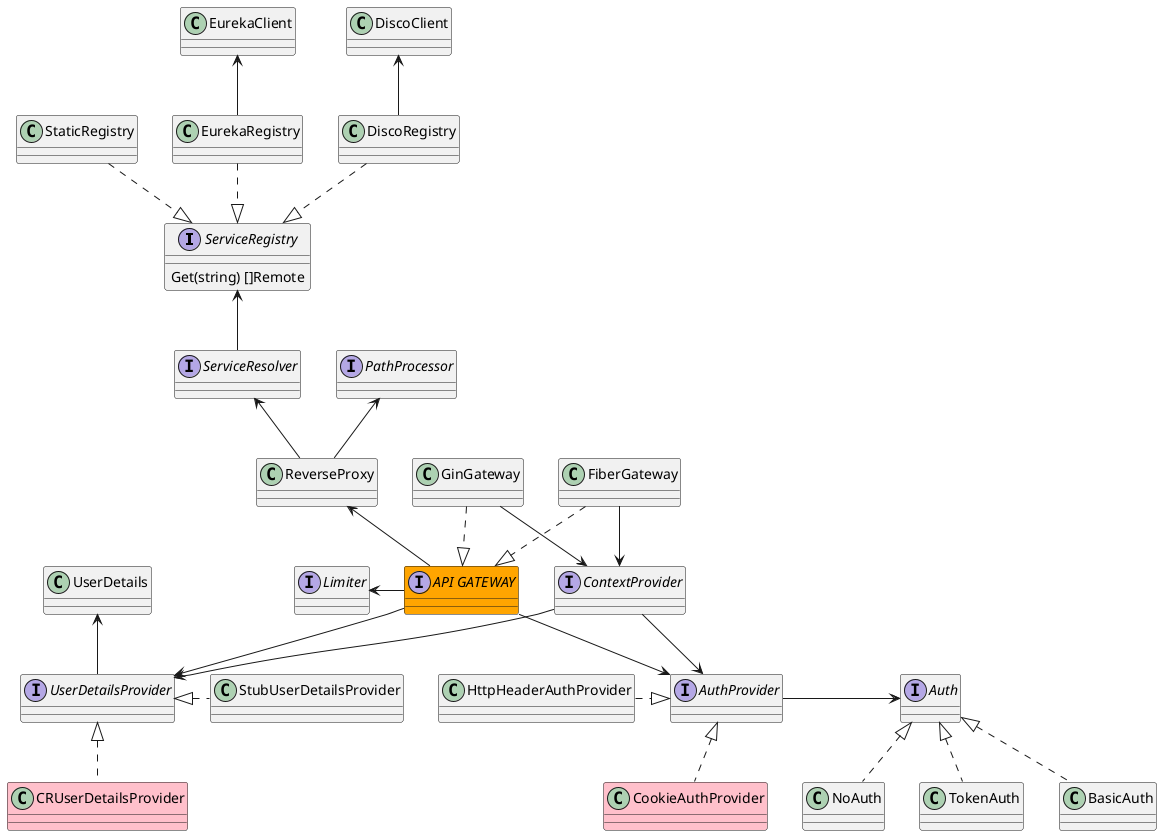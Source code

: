 @startuml

interface "ServiceRegistry" as R {
    Get(string) []Remote
}
class "StaticRegistry" as SR {
}
class "EurekaRegistry" as ER {
}
class "DiscoRegistry" as DR {
}
class "EurekaClient" as EC {
}
class "DiscoClient" as DC {
}
interface "ServiceResolver" as RS {
}
interface "PathProcessor" as PP {
}
class "ReverseProxy" as RP {
}
interface "Auth" as A {
}
class "NoAuth" as NA {
}
class "TokenAuth" as TA {
}
class "BasicAuth" as BA {
}
interface "AuthProvider" as AP {
}
class "HttpHeaderAuthProvider" as HAP {
}
class "CookieAuthProvider" as CAP #pink {
}
class "UserDetails" as UD {
}
interface "UserDetailsProvider" as UDP {
}
class "StubUserDetailsProvider" as SUDP {
}
class "CRUserDetailsProvider" as CRUDP #pink {
}
interface "Limiter" as RL {
}
interface "API GATEWAY" as GW #orange  {
}
class "FiberGateway" as FGW {
}
class "GinGateway" as GGW {
}
interface "ContextProvider" as CTX {
}

SR ..|>R
ER ..|>R
DR ..|>R
EC <-- ER
DC <-- DR
R <-- RS
PP <-- RP
RS <-- RP
RP <-- GW
GW --> AP
GW -> UDP
RL <- GW
AP -> A
UD <-- UDP
A <|.. NA
A <|.. TA
A <|.. BA
HAP .|> AP
AP <|.. CAP
UDP <|. SUDP
UDP <|.. CRUDP
GGW ..|> GW
FGW ..|> GW

CTX --> AP
CTX --> UDP
GGW --> CTX
FGW --> CTX

@enduml